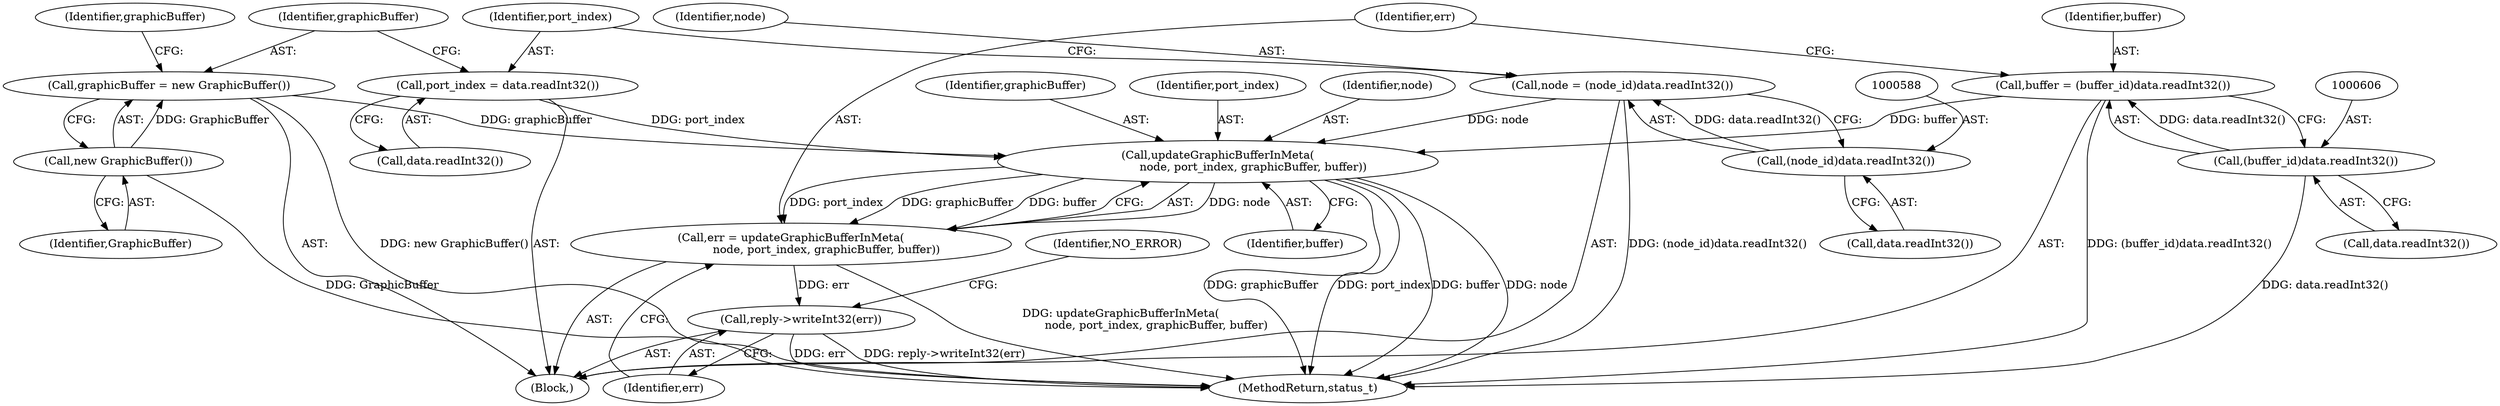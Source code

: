 digraph "0_Android_25be9ac20db51044e1b09ca67906355e4f328d48_0@API" {
"1000611" [label="(Call,updateGraphicBufferInMeta(\n                    node, port_index, graphicBuffer, buffer))"];
"1000585" [label="(Call,node = (node_id)data.readInt32())"];
"1000587" [label="(Call,(node_id)data.readInt32())"];
"1000591" [label="(Call,port_index = data.readInt32())"];
"1000595" [label="(Call,graphicBuffer = new GraphicBuffer())"];
"1000597" [label="(Call,new GraphicBuffer())"];
"1000603" [label="(Call,buffer = (buffer_id)data.readInt32())"];
"1000605" [label="(Call,(buffer_id)data.readInt32())"];
"1000609" [label="(Call,err = updateGraphicBufferInMeta(\n                    node, port_index, graphicBuffer, buffer))"];
"1000616" [label="(Call,reply->writeInt32(err))"];
"1000611" [label="(Call,updateGraphicBufferInMeta(\n                    node, port_index, graphicBuffer, buffer))"];
"1000601" [label="(Identifier,graphicBuffer)"];
"1000605" [label="(Call,(buffer_id)data.readInt32())"];
"1000614" [label="(Identifier,graphicBuffer)"];
"1000603" [label="(Call,buffer = (buffer_id)data.readInt32())"];
"1000597" [label="(Call,new GraphicBuffer())"];
"1000579" [label="(Block,)"];
"1000604" [label="(Identifier,buffer)"];
"1000617" [label="(Identifier,err)"];
"1000616" [label="(Call,reply->writeInt32(err))"];
"1000613" [label="(Identifier,port_index)"];
"1000589" [label="(Call,data.readInt32())"];
"1000598" [label="(Identifier,GraphicBuffer)"];
"1000585" [label="(Call,node = (node_id)data.readInt32())"];
"1000591" [label="(Call,port_index = data.readInt32())"];
"1000587" [label="(Call,(node_id)data.readInt32())"];
"1000595" [label="(Call,graphicBuffer = new GraphicBuffer())"];
"1000615" [label="(Identifier,buffer)"];
"1000586" [label="(Identifier,node)"];
"1000596" [label="(Identifier,graphicBuffer)"];
"1000609" [label="(Call,err = updateGraphicBufferInMeta(\n                    node, port_index, graphicBuffer, buffer))"];
"1000619" [label="(Identifier,NO_ERROR)"];
"1000607" [label="(Call,data.readInt32())"];
"1000592" [label="(Identifier,port_index)"];
"1000612" [label="(Identifier,node)"];
"1000610" [label="(Identifier,err)"];
"1000593" [label="(Call,data.readInt32())"];
"1001056" [label="(MethodReturn,status_t)"];
"1000611" -> "1000609"  [label="AST: "];
"1000611" -> "1000615"  [label="CFG: "];
"1000612" -> "1000611"  [label="AST: "];
"1000613" -> "1000611"  [label="AST: "];
"1000614" -> "1000611"  [label="AST: "];
"1000615" -> "1000611"  [label="AST: "];
"1000609" -> "1000611"  [label="CFG: "];
"1000611" -> "1001056"  [label="DDG: graphicBuffer"];
"1000611" -> "1001056"  [label="DDG: port_index"];
"1000611" -> "1001056"  [label="DDG: buffer"];
"1000611" -> "1001056"  [label="DDG: node"];
"1000611" -> "1000609"  [label="DDG: node"];
"1000611" -> "1000609"  [label="DDG: port_index"];
"1000611" -> "1000609"  [label="DDG: graphicBuffer"];
"1000611" -> "1000609"  [label="DDG: buffer"];
"1000585" -> "1000611"  [label="DDG: node"];
"1000591" -> "1000611"  [label="DDG: port_index"];
"1000595" -> "1000611"  [label="DDG: graphicBuffer"];
"1000603" -> "1000611"  [label="DDG: buffer"];
"1000585" -> "1000579"  [label="AST: "];
"1000585" -> "1000587"  [label="CFG: "];
"1000586" -> "1000585"  [label="AST: "];
"1000587" -> "1000585"  [label="AST: "];
"1000592" -> "1000585"  [label="CFG: "];
"1000585" -> "1001056"  [label="DDG: (node_id)data.readInt32()"];
"1000587" -> "1000585"  [label="DDG: data.readInt32()"];
"1000587" -> "1000589"  [label="CFG: "];
"1000588" -> "1000587"  [label="AST: "];
"1000589" -> "1000587"  [label="AST: "];
"1000591" -> "1000579"  [label="AST: "];
"1000591" -> "1000593"  [label="CFG: "];
"1000592" -> "1000591"  [label="AST: "];
"1000593" -> "1000591"  [label="AST: "];
"1000596" -> "1000591"  [label="CFG: "];
"1000595" -> "1000579"  [label="AST: "];
"1000595" -> "1000597"  [label="CFG: "];
"1000596" -> "1000595"  [label="AST: "];
"1000597" -> "1000595"  [label="AST: "];
"1000601" -> "1000595"  [label="CFG: "];
"1000595" -> "1001056"  [label="DDG: new GraphicBuffer()"];
"1000597" -> "1000595"  [label="DDG: GraphicBuffer"];
"1000597" -> "1000598"  [label="CFG: "];
"1000598" -> "1000597"  [label="AST: "];
"1000597" -> "1001056"  [label="DDG: GraphicBuffer"];
"1000603" -> "1000579"  [label="AST: "];
"1000603" -> "1000605"  [label="CFG: "];
"1000604" -> "1000603"  [label="AST: "];
"1000605" -> "1000603"  [label="AST: "];
"1000610" -> "1000603"  [label="CFG: "];
"1000603" -> "1001056"  [label="DDG: (buffer_id)data.readInt32()"];
"1000605" -> "1000603"  [label="DDG: data.readInt32()"];
"1000605" -> "1000607"  [label="CFG: "];
"1000606" -> "1000605"  [label="AST: "];
"1000607" -> "1000605"  [label="AST: "];
"1000605" -> "1001056"  [label="DDG: data.readInt32()"];
"1000609" -> "1000579"  [label="AST: "];
"1000610" -> "1000609"  [label="AST: "];
"1000617" -> "1000609"  [label="CFG: "];
"1000609" -> "1001056"  [label="DDG: updateGraphicBufferInMeta(\n                    node, port_index, graphicBuffer, buffer)"];
"1000609" -> "1000616"  [label="DDG: err"];
"1000616" -> "1000579"  [label="AST: "];
"1000616" -> "1000617"  [label="CFG: "];
"1000617" -> "1000616"  [label="AST: "];
"1000619" -> "1000616"  [label="CFG: "];
"1000616" -> "1001056"  [label="DDG: err"];
"1000616" -> "1001056"  [label="DDG: reply->writeInt32(err)"];
}

